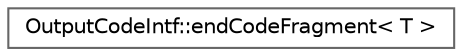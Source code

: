 digraph "Graphical Class Hierarchy"
{
 // INTERACTIVE_SVG=YES
 // LATEX_PDF_SIZE
  bgcolor="transparent";
  edge [fontname=Helvetica,fontsize=10,labelfontname=Helvetica,labelfontsize=10];
  node [fontname=Helvetica,fontsize=10,shape=box,height=0.2,width=0.4];
  rankdir="LR";
  Node0 [label="OutputCodeIntf::endCodeFragment\< T \>",height=0.2,width=0.4,color="grey40", fillcolor="white", style="filled",URL="$d5/d9e/struct_output_code_intf_1_1end_code_fragment.html",tooltip=" "];
}
